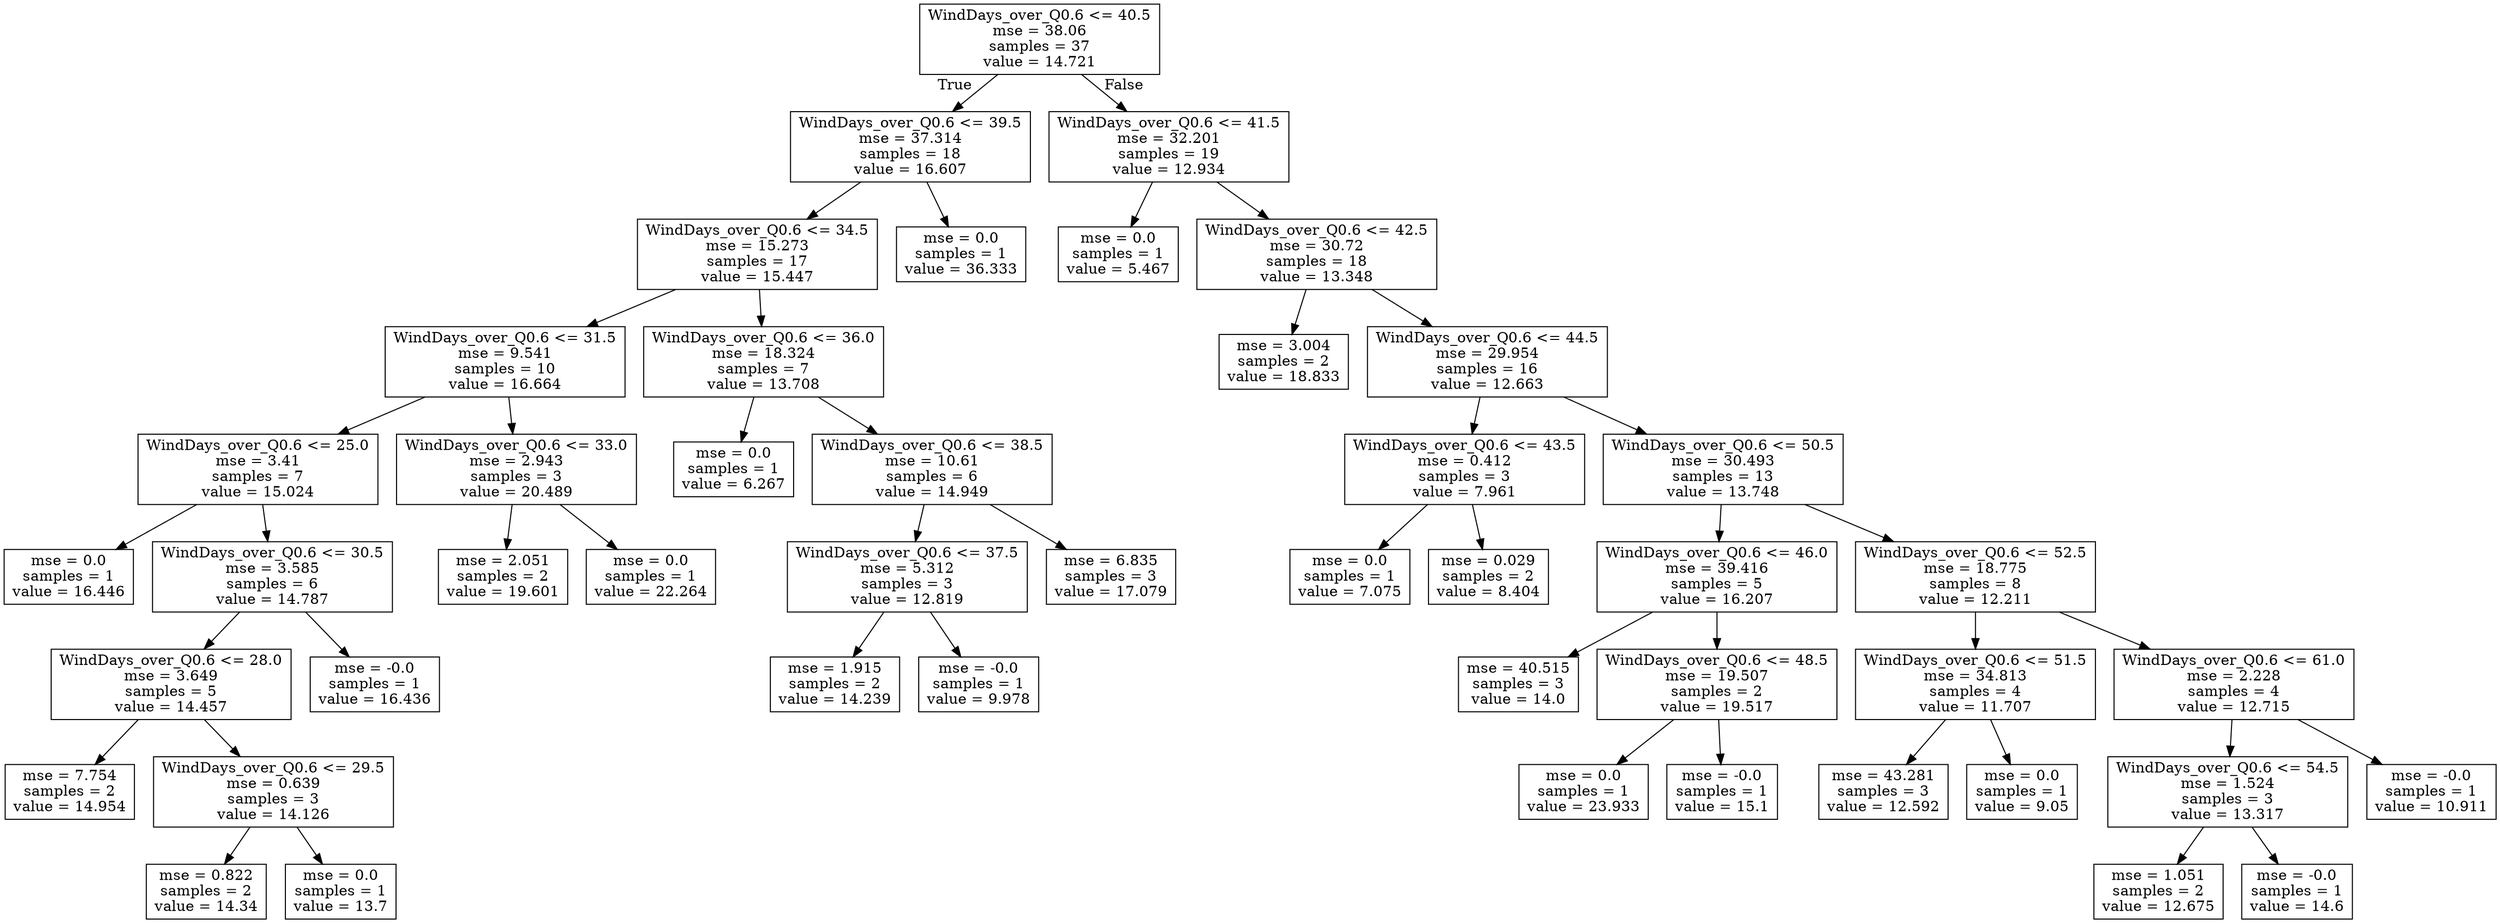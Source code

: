 digraph Tree {
node [shape=box] ;
0 [label="WindDays_over_Q0.6 <= 40.5\nmse = 38.06\nsamples = 37\nvalue = 14.721"] ;
1 [label="WindDays_over_Q0.6 <= 39.5\nmse = 37.314\nsamples = 18\nvalue = 16.607"] ;
0 -> 1 [labeldistance=2.5, labelangle=45, headlabel="True"] ;
2 [label="WindDays_over_Q0.6 <= 34.5\nmse = 15.273\nsamples = 17\nvalue = 15.447"] ;
1 -> 2 ;
3 [label="WindDays_over_Q0.6 <= 31.5\nmse = 9.541\nsamples = 10\nvalue = 16.664"] ;
2 -> 3 ;
4 [label="WindDays_over_Q0.6 <= 25.0\nmse = 3.41\nsamples = 7\nvalue = 15.024"] ;
3 -> 4 ;
5 [label="mse = 0.0\nsamples = 1\nvalue = 16.446"] ;
4 -> 5 ;
6 [label="WindDays_over_Q0.6 <= 30.5\nmse = 3.585\nsamples = 6\nvalue = 14.787"] ;
4 -> 6 ;
7 [label="WindDays_over_Q0.6 <= 28.0\nmse = 3.649\nsamples = 5\nvalue = 14.457"] ;
6 -> 7 ;
8 [label="mse = 7.754\nsamples = 2\nvalue = 14.954"] ;
7 -> 8 ;
9 [label="WindDays_over_Q0.6 <= 29.5\nmse = 0.639\nsamples = 3\nvalue = 14.126"] ;
7 -> 9 ;
10 [label="mse = 0.822\nsamples = 2\nvalue = 14.34"] ;
9 -> 10 ;
11 [label="mse = 0.0\nsamples = 1\nvalue = 13.7"] ;
9 -> 11 ;
12 [label="mse = -0.0\nsamples = 1\nvalue = 16.436"] ;
6 -> 12 ;
13 [label="WindDays_over_Q0.6 <= 33.0\nmse = 2.943\nsamples = 3\nvalue = 20.489"] ;
3 -> 13 ;
14 [label="mse = 2.051\nsamples = 2\nvalue = 19.601"] ;
13 -> 14 ;
15 [label="mse = 0.0\nsamples = 1\nvalue = 22.264"] ;
13 -> 15 ;
16 [label="WindDays_over_Q0.6 <= 36.0\nmse = 18.324\nsamples = 7\nvalue = 13.708"] ;
2 -> 16 ;
17 [label="mse = 0.0\nsamples = 1\nvalue = 6.267"] ;
16 -> 17 ;
18 [label="WindDays_over_Q0.6 <= 38.5\nmse = 10.61\nsamples = 6\nvalue = 14.949"] ;
16 -> 18 ;
19 [label="WindDays_over_Q0.6 <= 37.5\nmse = 5.312\nsamples = 3\nvalue = 12.819"] ;
18 -> 19 ;
20 [label="mse = 1.915\nsamples = 2\nvalue = 14.239"] ;
19 -> 20 ;
21 [label="mse = -0.0\nsamples = 1\nvalue = 9.978"] ;
19 -> 21 ;
22 [label="mse = 6.835\nsamples = 3\nvalue = 17.079"] ;
18 -> 22 ;
23 [label="mse = 0.0\nsamples = 1\nvalue = 36.333"] ;
1 -> 23 ;
24 [label="WindDays_over_Q0.6 <= 41.5\nmse = 32.201\nsamples = 19\nvalue = 12.934"] ;
0 -> 24 [labeldistance=2.5, labelangle=-45, headlabel="False"] ;
25 [label="mse = 0.0\nsamples = 1\nvalue = 5.467"] ;
24 -> 25 ;
26 [label="WindDays_over_Q0.6 <= 42.5\nmse = 30.72\nsamples = 18\nvalue = 13.348"] ;
24 -> 26 ;
27 [label="mse = 3.004\nsamples = 2\nvalue = 18.833"] ;
26 -> 27 ;
28 [label="WindDays_over_Q0.6 <= 44.5\nmse = 29.954\nsamples = 16\nvalue = 12.663"] ;
26 -> 28 ;
29 [label="WindDays_over_Q0.6 <= 43.5\nmse = 0.412\nsamples = 3\nvalue = 7.961"] ;
28 -> 29 ;
30 [label="mse = 0.0\nsamples = 1\nvalue = 7.075"] ;
29 -> 30 ;
31 [label="mse = 0.029\nsamples = 2\nvalue = 8.404"] ;
29 -> 31 ;
32 [label="WindDays_over_Q0.6 <= 50.5\nmse = 30.493\nsamples = 13\nvalue = 13.748"] ;
28 -> 32 ;
33 [label="WindDays_over_Q0.6 <= 46.0\nmse = 39.416\nsamples = 5\nvalue = 16.207"] ;
32 -> 33 ;
34 [label="mse = 40.515\nsamples = 3\nvalue = 14.0"] ;
33 -> 34 ;
35 [label="WindDays_over_Q0.6 <= 48.5\nmse = 19.507\nsamples = 2\nvalue = 19.517"] ;
33 -> 35 ;
36 [label="mse = 0.0\nsamples = 1\nvalue = 23.933"] ;
35 -> 36 ;
37 [label="mse = -0.0\nsamples = 1\nvalue = 15.1"] ;
35 -> 37 ;
38 [label="WindDays_over_Q0.6 <= 52.5\nmse = 18.775\nsamples = 8\nvalue = 12.211"] ;
32 -> 38 ;
39 [label="WindDays_over_Q0.6 <= 51.5\nmse = 34.813\nsamples = 4\nvalue = 11.707"] ;
38 -> 39 ;
40 [label="mse = 43.281\nsamples = 3\nvalue = 12.592"] ;
39 -> 40 ;
41 [label="mse = 0.0\nsamples = 1\nvalue = 9.05"] ;
39 -> 41 ;
42 [label="WindDays_over_Q0.6 <= 61.0\nmse = 2.228\nsamples = 4\nvalue = 12.715"] ;
38 -> 42 ;
43 [label="WindDays_over_Q0.6 <= 54.5\nmse = 1.524\nsamples = 3\nvalue = 13.317"] ;
42 -> 43 ;
44 [label="mse = 1.051\nsamples = 2\nvalue = 12.675"] ;
43 -> 44 ;
45 [label="mse = -0.0\nsamples = 1\nvalue = 14.6"] ;
43 -> 45 ;
46 [label="mse = -0.0\nsamples = 1\nvalue = 10.911"] ;
42 -> 46 ;
}